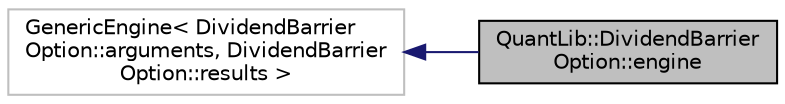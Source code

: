digraph "QuantLib::DividendBarrierOption::engine"
{
  edge [fontname="Helvetica",fontsize="10",labelfontname="Helvetica",labelfontsize="10"];
  node [fontname="Helvetica",fontsize="10",shape=record];
  rankdir="LR";
  Node1 [label="QuantLib::DividendBarrier\lOption::engine",height=0.2,width=0.4,color="black", fillcolor="grey75", style="filled", fontcolor="black"];
  Node2 -> Node1 [dir="back",color="midnightblue",fontsize="10",style="solid"];
  Node2 [label="GenericEngine\< DividendBarrier\lOption::arguments, DividendBarrier\lOption::results \>",height=0.2,width=0.4,color="grey75", fillcolor="white", style="filled"];
}
